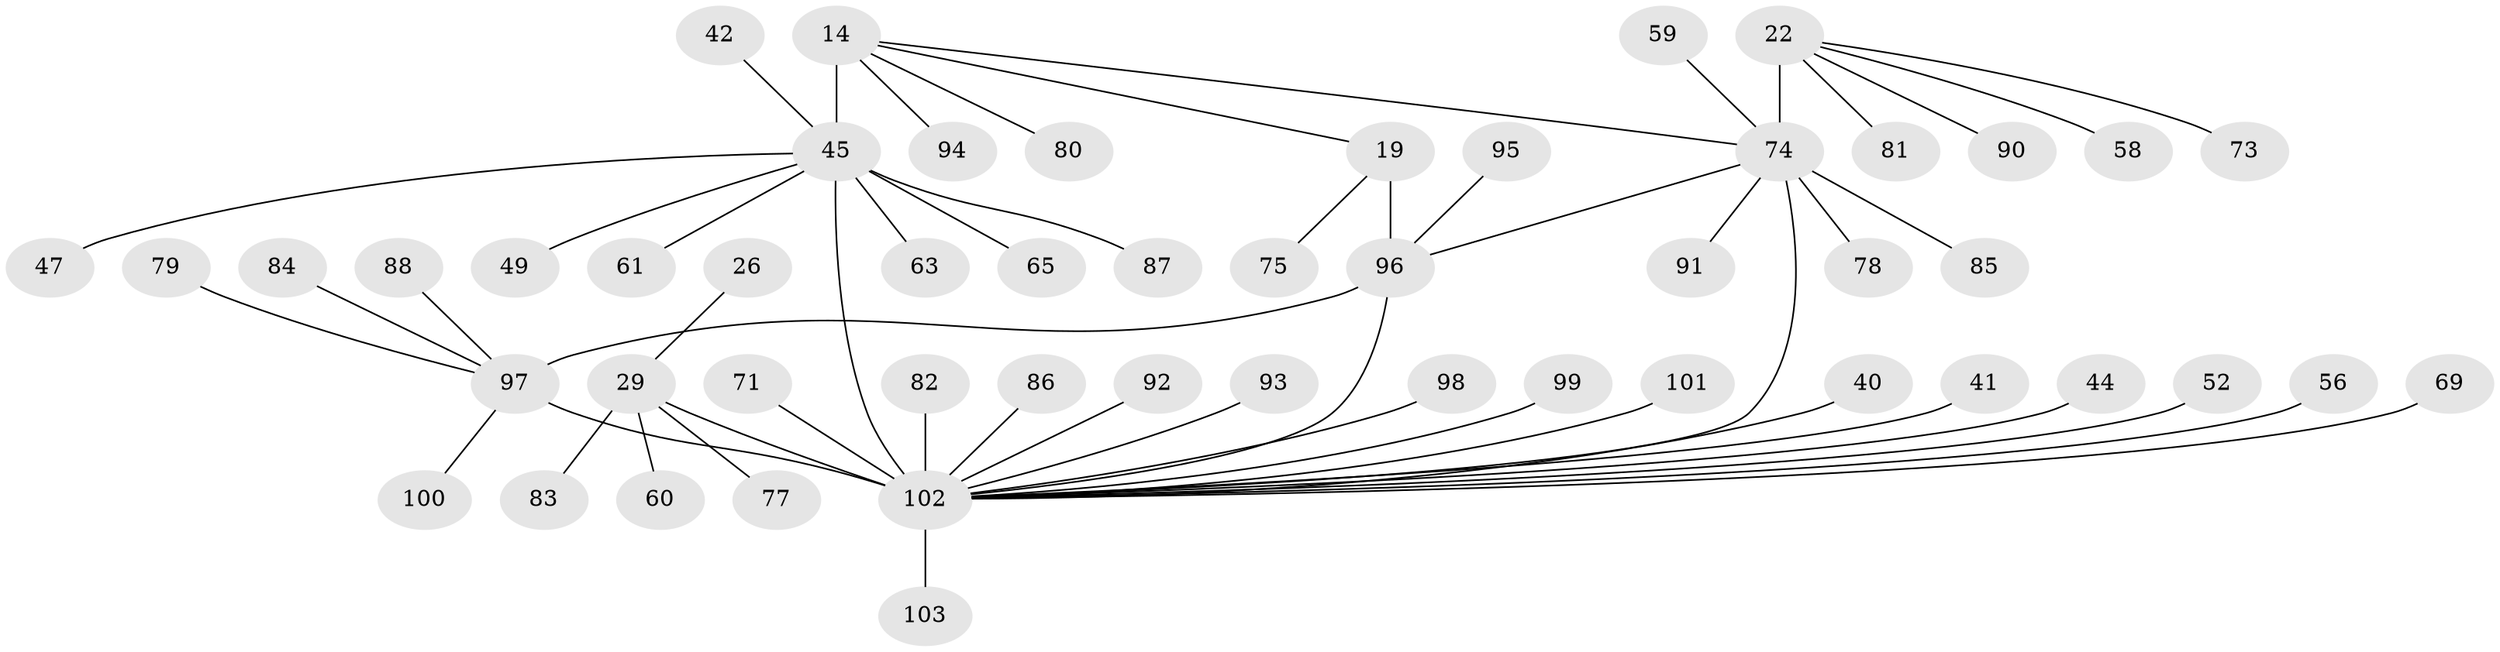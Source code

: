 // original degree distribution, {7: 0.05825242718446602, 8: 0.038834951456310676, 6: 0.04854368932038835, 12: 0.02912621359223301, 10: 0.019417475728155338, 5: 0.02912621359223301, 9: 0.019417475728155338, 1: 0.6213592233009708, 2: 0.11650485436893204, 4: 0.009708737864077669, 3: 0.009708737864077669}
// Generated by graph-tools (version 1.1) at 2025/55/03/09/25 04:55:08]
// undirected, 51 vertices, 54 edges
graph export_dot {
graph [start="1"]
  node [color=gray90,style=filled];
  14 [super="+12"];
  19 [super="+17"];
  22 [super="+21"];
  26;
  29 [super="+27+4"];
  40;
  41;
  42;
  44;
  45 [super="+34+11+15+30"];
  47;
  49;
  52;
  56;
  58;
  59;
  60;
  61;
  63;
  65;
  69;
  71;
  73;
  74 [super="+39+51+55"];
  75;
  77;
  78;
  79;
  80 [super="+28"];
  81;
  82;
  83;
  84;
  85 [super="+43"];
  86;
  87;
  88;
  90;
  91;
  92 [super="+72"];
  93;
  94 [super="+89"];
  95;
  96 [super="+20+46+48+54+66+70+76"];
  97 [super="+57+32+53"];
  98;
  99;
  100 [super="+68"];
  101;
  102 [super="+5+50+37+64"];
  103;
  14 -- 19;
  14 -- 80;
  14 -- 45 [weight=6];
  14 -- 94;
  14 -- 74;
  19 -- 75;
  19 -- 96 [weight=6];
  22 -- 58;
  22 -- 73;
  22 -- 81;
  22 -- 90;
  22 -- 74 [weight=6];
  26 -- 29;
  29 -- 83;
  29 -- 102 [weight=6];
  29 -- 60;
  29 -- 77;
  40 -- 102;
  41 -- 102;
  42 -- 45;
  44 -- 102;
  45 -- 49;
  45 -- 87;
  45 -- 102 [weight=4];
  45 -- 65;
  45 -- 47;
  45 -- 61;
  45 -- 63;
  52 -- 102 [weight=2];
  56 -- 102;
  59 -- 74;
  69 -- 102;
  71 -- 102;
  74 -- 96;
  74 -- 102 [weight=3];
  74 -- 91;
  74 -- 78;
  74 -- 85;
  79 -- 97;
  82 -- 102;
  84 -- 97;
  86 -- 102;
  88 -- 97;
  92 -- 102 [weight=2];
  93 -- 102;
  95 -- 96;
  96 -- 102;
  96 -- 97;
  97 -- 100;
  97 -- 102 [weight=7];
  98 -- 102;
  99 -- 102;
  101 -- 102;
  102 -- 103;
}
